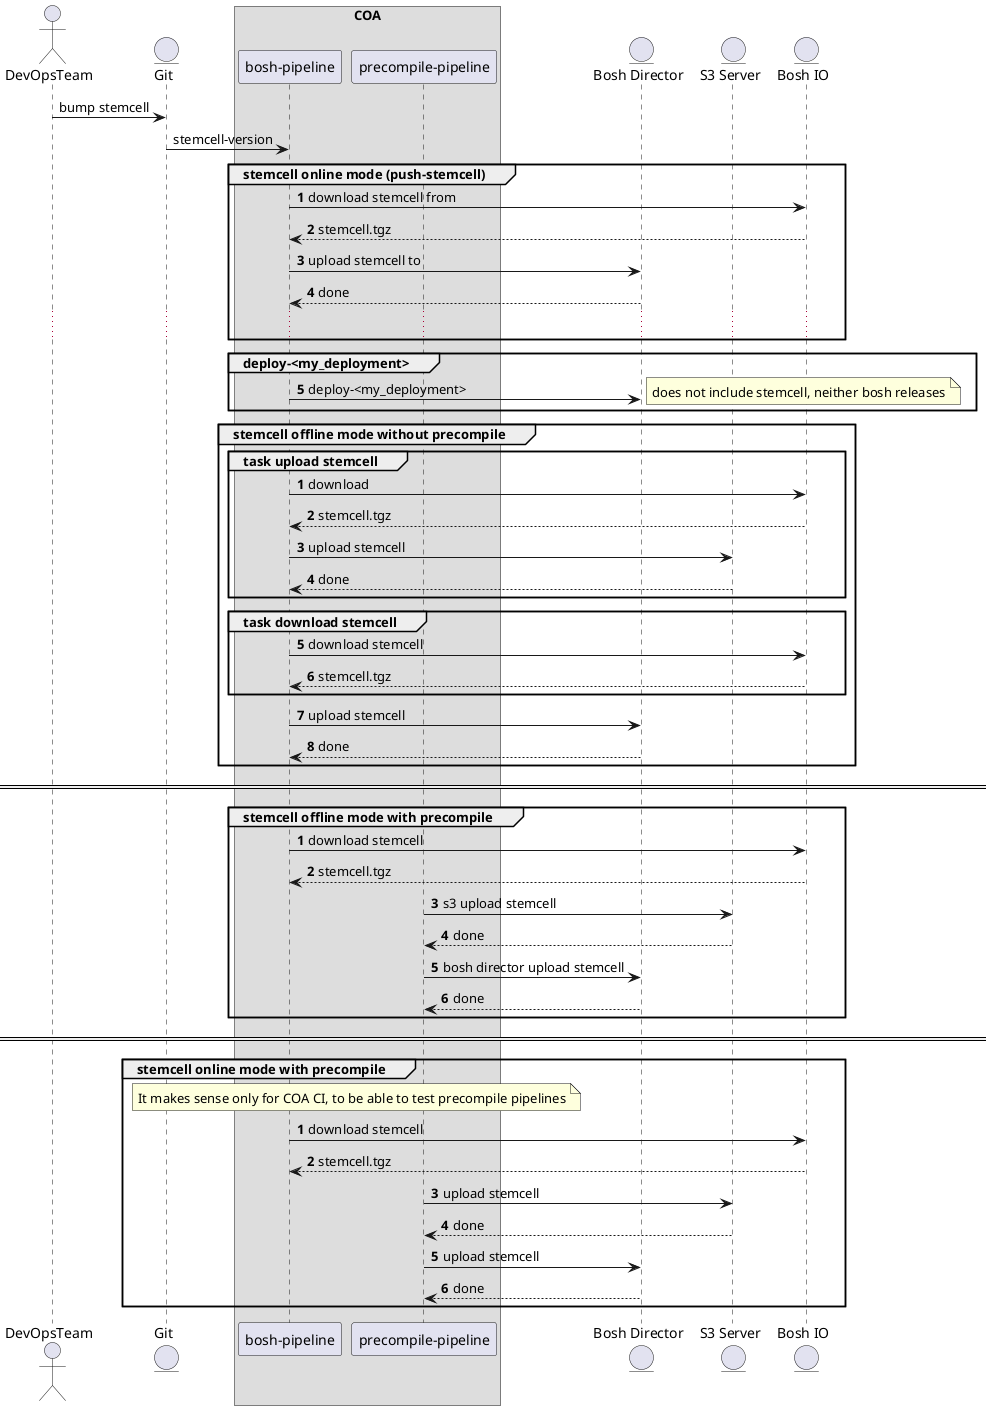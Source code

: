 @startuml
 actor DevOpsTeam as team

 entity Git
 box COA
    participant "bosh-pipeline"
    participant "precompile-pipeline"
 end box

 entity "Bosh Director" as bosh
 entity "S3 Server" as s3
 entity "Bosh IO" as boshio

 team -> Git: bump stemcell
 Git -> "bosh-pipeline": stemcell-version

 group stemcell online mode (push-stemcell)
    autonumber
     "bosh-pipeline" -> boshio: download stemcell from
     boshio --> "bosh-pipeline": stemcell.tgz
     "bosh-pipeline" -> bosh: upload stemcell to
     bosh --> "bosh-pipeline": done
     ...
 end group
 group deploy-<my_deployment>
     "bosh-pipeline" -> bosh: deploy-<my_deployment>
     note right: does not include stemcell, neither bosh releases
  end group
 group stemcell offline mode without precompile
    group task upload stemcell
        autonumber
        "bosh-pipeline" -> boshio: download
        boshio --> "bosh-pipeline": stemcell.tgz
        "bosh-pipeline" -> s3: upload stemcell
        s3 --> "bosh-pipeline": done
    end group
    group task download stemcell
    "bosh-pipeline" -> boshio: download stemcell
    boshio --> "bosh-pipeline": stemcell.tgz
    end group
    "bosh-pipeline" -> bosh: upload stemcell
    bosh --> "bosh-pipeline": done
 end
 == ==
 group   stemcell offline mode with precompile
    autonumber
     "bosh-pipeline" -> boshio: download stemcell
     boshio --> "bosh-pipeline": stemcell.tgz
     "precompile-pipeline" -> s3: s3 upload stemcell
     s3 --> "precompile-pipeline": done
     "precompile-pipeline" -> bosh: bosh director upload stemcell
     bosh --> "precompile-pipeline": done
 end
== ==
  group stemcell online mode with precompile
    note over "precompile-pipeline", "bosh-pipeline": It makes sense only for COA CI, to be able to test precompile pipelines
    autonumber
     "bosh-pipeline" -> boshio: download stemcell
     boshio --> "bosh-pipeline": stemcell.tgz
     "precompile-pipeline" -> s3: upload stemcell
     s3 --> "precompile-pipeline": done
     "precompile-pipeline" -> bosh: upload stemcell
     bosh --> "precompile-pipeline": done
    end

@enduml